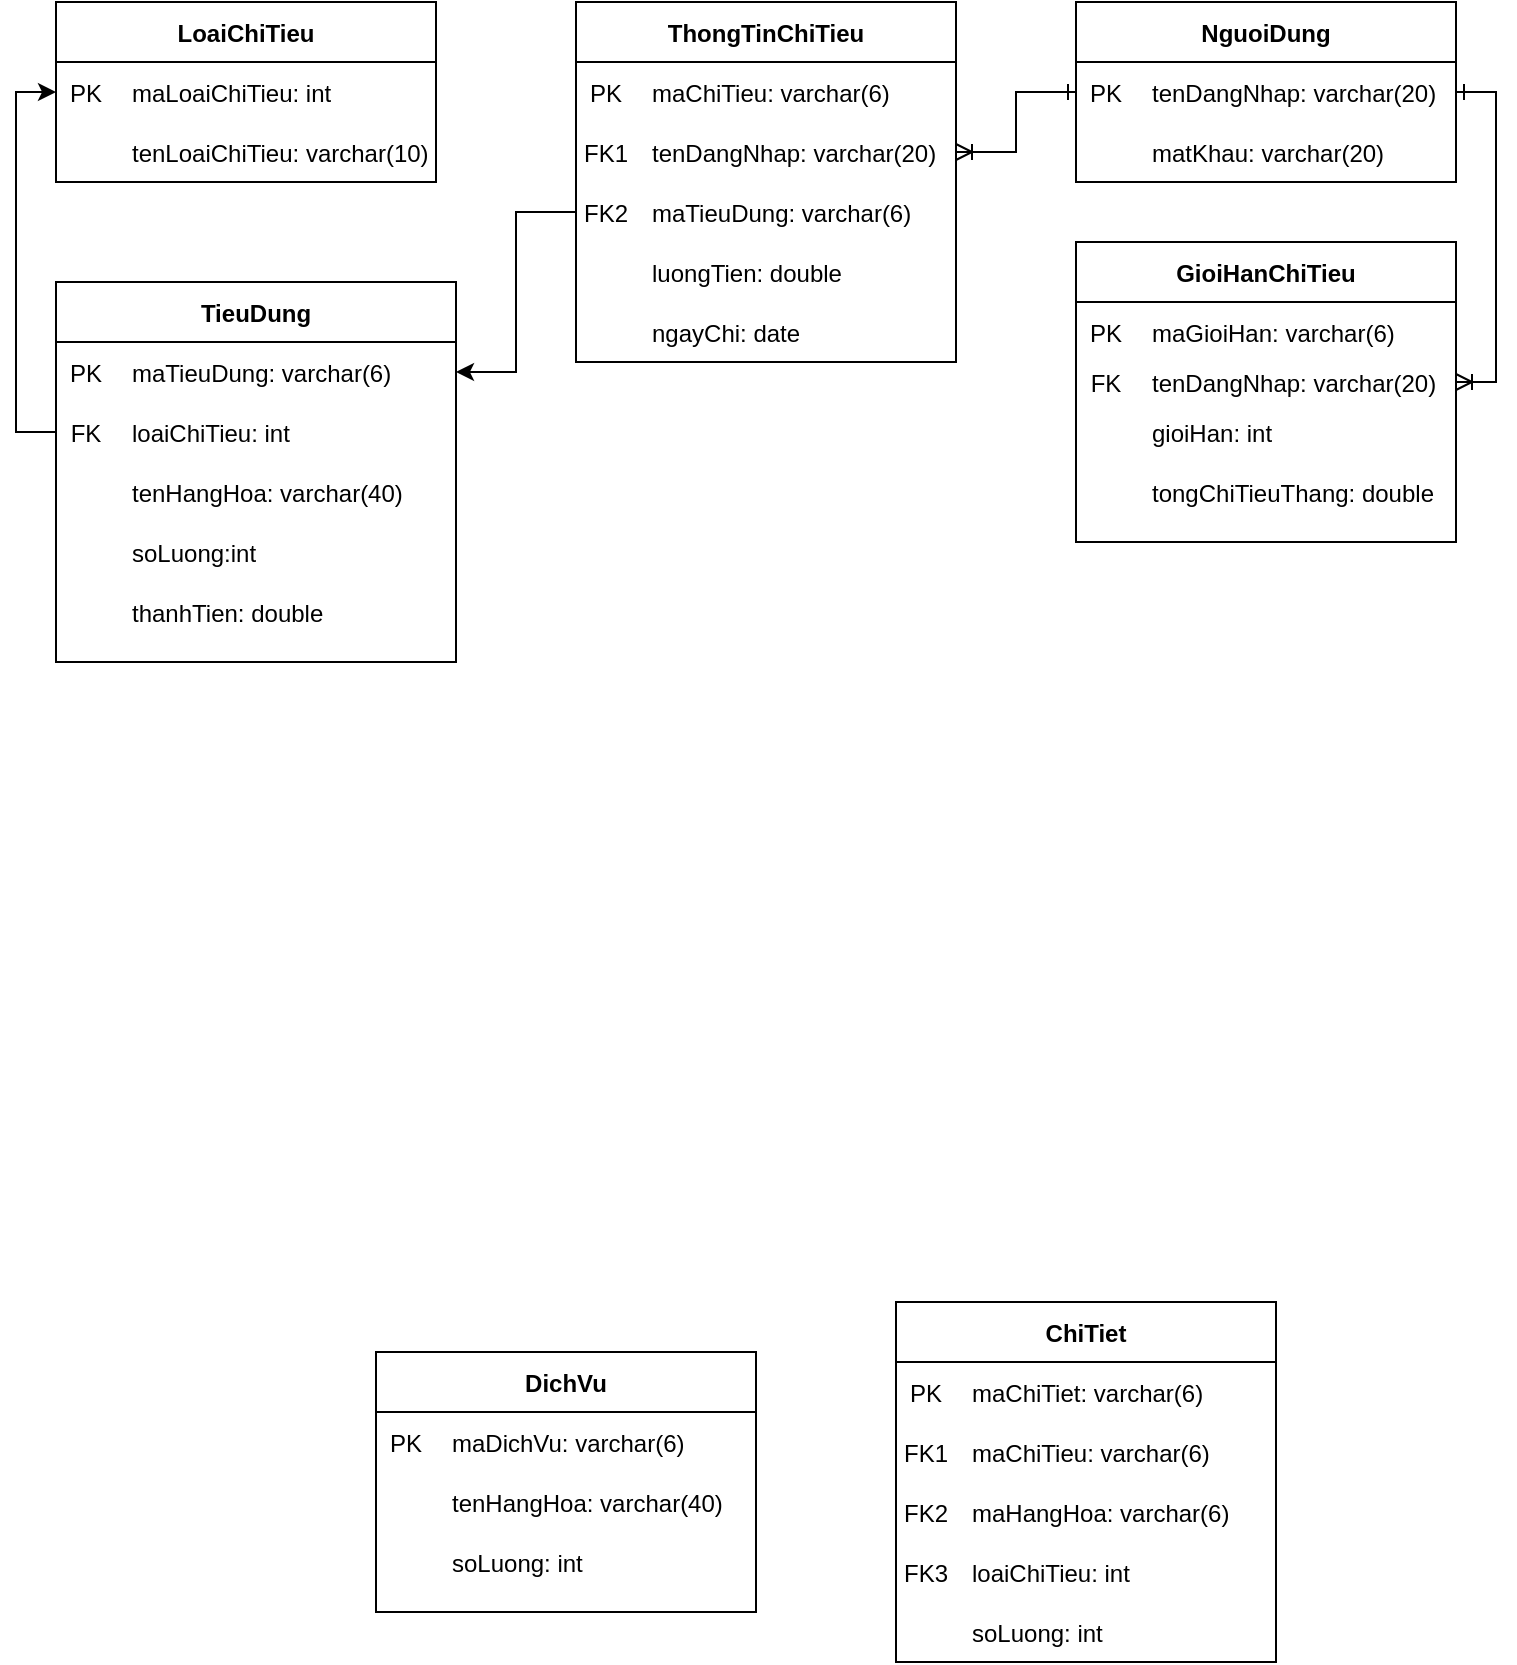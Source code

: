 <mxfile version="14.8.3" type="github">
  <diagram id="VR-ODygkUfoSO74Yr8Xx" name="Page-1">
    <mxGraphModel dx="1038" dy="547" grid="1" gridSize="10" guides="1" tooltips="1" connect="1" arrows="1" fold="1" page="1" pageScale="1" pageWidth="850" pageHeight="1100" math="0" shadow="0">
      <root>
        <mxCell id="0" />
        <mxCell id="1" parent="0" />
        <mxCell id="oDD0gLltnDQnjHgD9TLp-1" style="edgeStyle=orthogonalEdgeStyle;rounded=0;orthogonalLoop=1;jettySize=auto;html=1;exitX=0;exitY=0.5;exitDx=0;exitDy=0;entryX=1;entryY=0.5;entryDx=0;entryDy=0;" parent="1" source="oDD0gLltnDQnjHgD9TLp-9" target="s9KjaStQpw_fc5FkXvaX-8" edge="1">
          <mxGeometry relative="1" as="geometry">
            <mxPoint x="250" y="150" as="sourcePoint" />
            <Array as="points">
              <mxPoint x="300" y="145" />
              <mxPoint x="300" y="225" />
            </Array>
          </mxGeometry>
        </mxCell>
        <mxCell id="f4BnpivnECwvYbk1Jh3D-13" value="ThongTinChiTieu" style="swimlane;fontStyle=1;childLayout=stackLayout;horizontal=1;startSize=30;fillColor=#ffffff;horizontalStack=0;resizeParent=1;resizeParentMax=0;resizeLast=0;collapsible=0;marginBottom=0;swimlaneFillColor=#ffffff;" parent="1" vertex="1">
          <mxGeometry x="330" y="40" width="190" height="180" as="geometry" />
        </mxCell>
        <mxCell id="f4BnpivnECwvYbk1Jh3D-14" value="" style="shape=table;startSize=0;container=1;collapsible=1;childLayout=tableLayout;fixedRows=1;rowLines=0;fontStyle=0;align=center;resizeLast=1;strokeColor=none;fillColor=none;" parent="f4BnpivnECwvYbk1Jh3D-13" vertex="1">
          <mxGeometry y="30" width="190" height="150" as="geometry" />
        </mxCell>
        <mxCell id="f4BnpivnECwvYbk1Jh3D-15" value="" style="shape=partialRectangle;collapsible=0;dropTarget=0;pointerEvents=0;fillColor=none;top=0;left=0;bottom=0;right=0;points=[[0,0.5],[1,0.5]];portConstraint=eastwest;" parent="f4BnpivnECwvYbk1Jh3D-14" vertex="1">
          <mxGeometry width="190" height="30" as="geometry" />
        </mxCell>
        <mxCell id="f4BnpivnECwvYbk1Jh3D-16" value="PK" style="shape=partialRectangle;connectable=0;fillColor=none;top=0;left=0;bottom=0;right=0;editable=1;overflow=hidden;" parent="f4BnpivnECwvYbk1Jh3D-15" vertex="1">
          <mxGeometry width="30" height="30" as="geometry" />
        </mxCell>
        <mxCell id="f4BnpivnECwvYbk1Jh3D-17" value="maChiTieu: varchar(6)" style="shape=partialRectangle;connectable=0;fillColor=none;top=0;left=0;bottom=0;right=0;align=left;spacingLeft=6;overflow=hidden;" parent="f4BnpivnECwvYbk1Jh3D-15" vertex="1">
          <mxGeometry x="30" width="160" height="30" as="geometry" />
        </mxCell>
        <mxCell id="LmDyxs0zEmbeTsylCJnn-1" value="" style="shape=partialRectangle;collapsible=0;dropTarget=0;pointerEvents=0;fillColor=none;top=0;left=0;bottom=0;right=0;points=[[0,0.5],[1,0.5]];portConstraint=eastwest;" parent="f4BnpivnECwvYbk1Jh3D-14" vertex="1">
          <mxGeometry y="30" width="190" height="30" as="geometry" />
        </mxCell>
        <mxCell id="LmDyxs0zEmbeTsylCJnn-2" value="FK1" style="shape=partialRectangle;connectable=0;fillColor=none;top=0;left=0;bottom=0;right=0;editable=1;overflow=hidden;" parent="LmDyxs0zEmbeTsylCJnn-1" vertex="1">
          <mxGeometry width="30" height="30" as="geometry" />
        </mxCell>
        <mxCell id="LmDyxs0zEmbeTsylCJnn-3" value="tenDangNhap: varchar(20)" style="shape=partialRectangle;connectable=0;fillColor=none;top=0;left=0;bottom=0;right=0;align=left;spacingLeft=6;overflow=hidden;" parent="LmDyxs0zEmbeTsylCJnn-1" vertex="1">
          <mxGeometry x="30" width="160" height="30" as="geometry" />
        </mxCell>
        <mxCell id="oDD0gLltnDQnjHgD9TLp-9" value="" style="shape=partialRectangle;collapsible=0;dropTarget=0;pointerEvents=0;fillColor=none;top=0;left=0;bottom=0;right=0;points=[[0,0.5],[1,0.5]];portConstraint=eastwest;" parent="f4BnpivnECwvYbk1Jh3D-14" vertex="1">
          <mxGeometry y="60" width="190" height="30" as="geometry" />
        </mxCell>
        <mxCell id="oDD0gLltnDQnjHgD9TLp-10" value="FK2" style="shape=partialRectangle;connectable=0;fillColor=none;top=0;left=0;bottom=0;right=0;editable=1;overflow=hidden;" parent="oDD0gLltnDQnjHgD9TLp-9" vertex="1">
          <mxGeometry width="30" height="30" as="geometry" />
        </mxCell>
        <mxCell id="oDD0gLltnDQnjHgD9TLp-11" value="maTieuDung: varchar(6)" style="shape=partialRectangle;connectable=0;fillColor=none;top=0;left=0;bottom=0;right=0;align=left;spacingLeft=6;overflow=hidden;" parent="oDD0gLltnDQnjHgD9TLp-9" vertex="1">
          <mxGeometry x="30" width="160" height="30" as="geometry" />
        </mxCell>
        <mxCell id="OzKNHefkbNyly1nDlgn5-34" value="" style="shape=partialRectangle;collapsible=0;dropTarget=0;pointerEvents=0;fillColor=none;top=0;left=0;bottom=0;right=0;points=[[0,0.5],[1,0.5]];portConstraint=eastwest;" parent="f4BnpivnECwvYbk1Jh3D-14" vertex="1">
          <mxGeometry y="90" width="190" height="30" as="geometry" />
        </mxCell>
        <mxCell id="OzKNHefkbNyly1nDlgn5-35" value="" style="shape=partialRectangle;connectable=0;fillColor=none;top=0;left=0;bottom=0;right=0;editable=1;overflow=hidden;" parent="OzKNHefkbNyly1nDlgn5-34" vertex="1">
          <mxGeometry width="30" height="30" as="geometry" />
        </mxCell>
        <mxCell id="OzKNHefkbNyly1nDlgn5-36" value="luongTien: double" style="shape=partialRectangle;connectable=0;fillColor=none;top=0;left=0;bottom=0;right=0;align=left;spacingLeft=6;overflow=hidden;" parent="OzKNHefkbNyly1nDlgn5-34" vertex="1">
          <mxGeometry x="30" width="160" height="30" as="geometry" />
        </mxCell>
        <mxCell id="f4BnpivnECwvYbk1Jh3D-21" value="" style="shape=partialRectangle;collapsible=0;dropTarget=0;pointerEvents=0;fillColor=none;top=0;left=0;bottom=0;right=0;points=[[0,0.5],[1,0.5]];portConstraint=eastwest;" parent="f4BnpivnECwvYbk1Jh3D-14" vertex="1">
          <mxGeometry y="120" width="190" height="30" as="geometry" />
        </mxCell>
        <mxCell id="f4BnpivnECwvYbk1Jh3D-22" value="" style="shape=partialRectangle;connectable=0;fillColor=none;top=0;left=0;bottom=0;right=0;editable=1;overflow=hidden;" parent="f4BnpivnECwvYbk1Jh3D-21" vertex="1">
          <mxGeometry width="30" height="30" as="geometry" />
        </mxCell>
        <mxCell id="f4BnpivnECwvYbk1Jh3D-23" value="ngayChi: date" style="shape=partialRectangle;connectable=0;fillColor=none;top=0;left=0;bottom=0;right=0;align=left;spacingLeft=6;overflow=hidden;" parent="f4BnpivnECwvYbk1Jh3D-21" vertex="1">
          <mxGeometry x="30" width="160" height="30" as="geometry" />
        </mxCell>
        <mxCell id="f4BnpivnECwvYbk1Jh3D-28" value="GioiHanChiTieu" style="swimlane;fontStyle=1;childLayout=stackLayout;horizontal=1;startSize=30;fillColor=#ffffff;horizontalStack=0;resizeParent=1;resizeParentMax=0;resizeLast=0;collapsible=0;marginBottom=0;swimlaneFillColor=#ffffff;" parent="1" vertex="1">
          <mxGeometry x="580" y="160" width="190" height="150" as="geometry" />
        </mxCell>
        <mxCell id="f4BnpivnECwvYbk1Jh3D-29" value="" style="shape=table;startSize=0;container=1;collapsible=1;childLayout=tableLayout;fixedRows=1;rowLines=0;fontStyle=0;align=center;resizeLast=1;strokeColor=none;fillColor=none;" parent="f4BnpivnECwvYbk1Jh3D-28" vertex="1">
          <mxGeometry y="30" width="190" height="120" as="geometry" />
        </mxCell>
        <mxCell id="f4BnpivnECwvYbk1Jh3D-39" value="" style="shape=partialRectangle;collapsible=0;dropTarget=0;pointerEvents=0;fillColor=none;top=0;left=0;bottom=0;right=0;points=[[0,0.5],[1,0.5]];portConstraint=eastwest;" parent="f4BnpivnECwvYbk1Jh3D-29" vertex="1">
          <mxGeometry width="190" height="30" as="geometry" />
        </mxCell>
        <mxCell id="f4BnpivnECwvYbk1Jh3D-40" value="PK" style="shape=partialRectangle;connectable=0;fillColor=none;top=0;left=0;bottom=0;right=0;editable=1;overflow=hidden;" parent="f4BnpivnECwvYbk1Jh3D-39" vertex="1">
          <mxGeometry width="30" height="30" as="geometry" />
        </mxCell>
        <mxCell id="f4BnpivnECwvYbk1Jh3D-41" value="maGioiHan: varchar(6)" style="shape=partialRectangle;connectable=0;fillColor=none;top=0;left=0;bottom=0;right=0;align=left;spacingLeft=6;overflow=hidden;" parent="f4BnpivnECwvYbk1Jh3D-39" vertex="1">
          <mxGeometry x="30" width="160" height="30" as="geometry" />
        </mxCell>
        <mxCell id="eNtft7gW0XElXHNsU6nZ-5" value="" style="shape=partialRectangle;collapsible=0;dropTarget=0;pointerEvents=0;fillColor=none;top=0;left=0;bottom=0;right=0;points=[[0,0.5],[1,0.5]];portConstraint=eastwest;" parent="f4BnpivnECwvYbk1Jh3D-29" vertex="1">
          <mxGeometry y="30" width="190" height="20" as="geometry" />
        </mxCell>
        <mxCell id="eNtft7gW0XElXHNsU6nZ-6" value="FK" style="shape=partialRectangle;connectable=0;fillColor=none;top=0;left=0;bottom=0;right=0;editable=1;overflow=hidden;" parent="eNtft7gW0XElXHNsU6nZ-5" vertex="1">
          <mxGeometry width="30" height="20" as="geometry" />
        </mxCell>
        <mxCell id="eNtft7gW0XElXHNsU6nZ-7" value="tenDangNhap: varchar(20)" style="shape=partialRectangle;connectable=0;fillColor=none;top=0;left=0;bottom=0;right=0;align=left;spacingLeft=6;overflow=hidden;" parent="eNtft7gW0XElXHNsU6nZ-5" vertex="1">
          <mxGeometry x="30" width="160" height="20" as="geometry" />
        </mxCell>
        <mxCell id="eNtft7gW0XElXHNsU6nZ-1" value="" style="shape=partialRectangle;collapsible=0;dropTarget=0;pointerEvents=0;fillColor=none;top=0;left=0;bottom=0;right=0;points=[[0,0.5],[1,0.5]];portConstraint=eastwest;" parent="f4BnpivnECwvYbk1Jh3D-29" vertex="1">
          <mxGeometry y="50" width="190" height="30" as="geometry" />
        </mxCell>
        <mxCell id="eNtft7gW0XElXHNsU6nZ-2" value="" style="shape=partialRectangle;connectable=0;fillColor=none;top=0;left=0;bottom=0;right=0;editable=1;overflow=hidden;" parent="eNtft7gW0XElXHNsU6nZ-1" vertex="1">
          <mxGeometry width="30" height="30" as="geometry" />
        </mxCell>
        <mxCell id="eNtft7gW0XElXHNsU6nZ-3" value="gioiHan: int" style="shape=partialRectangle;connectable=0;fillColor=none;top=0;left=0;bottom=0;right=0;align=left;spacingLeft=6;overflow=hidden;" parent="eNtft7gW0XElXHNsU6nZ-1" vertex="1">
          <mxGeometry x="30" width="160" height="30" as="geometry" />
        </mxCell>
        <mxCell id="s9KjaStQpw_fc5FkXvaX-43" value="" style="shape=partialRectangle;collapsible=0;dropTarget=0;pointerEvents=0;fillColor=none;top=0;left=0;bottom=0;right=0;points=[[0,0.5],[1,0.5]];portConstraint=eastwest;" parent="f4BnpivnECwvYbk1Jh3D-29" vertex="1">
          <mxGeometry y="80" width="190" height="30" as="geometry" />
        </mxCell>
        <mxCell id="s9KjaStQpw_fc5FkXvaX-44" value="" style="shape=partialRectangle;connectable=0;fillColor=none;top=0;left=0;bottom=0;right=0;editable=1;overflow=hidden;" parent="s9KjaStQpw_fc5FkXvaX-43" vertex="1">
          <mxGeometry width="30" height="30" as="geometry" />
        </mxCell>
        <mxCell id="s9KjaStQpw_fc5FkXvaX-45" value="tongChiTieuThang: double" style="shape=partialRectangle;connectable=0;fillColor=none;top=0;left=0;bottom=0;right=0;align=left;spacingLeft=6;overflow=hidden;" parent="s9KjaStQpw_fc5FkXvaX-43" vertex="1">
          <mxGeometry x="30" width="160" height="30" as="geometry" />
        </mxCell>
        <mxCell id="s9KjaStQpw_fc5FkXvaX-6" value="TieuDung" style="swimlane;fontStyle=1;childLayout=stackLayout;horizontal=1;startSize=30;fillColor=#ffffff;horizontalStack=0;resizeParent=1;resizeParentMax=0;resizeLast=0;collapsible=0;marginBottom=0;swimlaneFillColor=#ffffff;" parent="1" vertex="1">
          <mxGeometry x="70" y="180" width="200" height="190" as="geometry" />
        </mxCell>
        <mxCell id="s9KjaStQpw_fc5FkXvaX-7" value="" style="shape=table;startSize=0;container=1;collapsible=1;childLayout=tableLayout;fixedRows=1;rowLines=0;fontStyle=0;align=center;resizeLast=1;strokeColor=none;fillColor=none;" parent="s9KjaStQpw_fc5FkXvaX-6" vertex="1">
          <mxGeometry y="30" width="200" height="160" as="geometry" />
        </mxCell>
        <mxCell id="s9KjaStQpw_fc5FkXvaX-8" value="" style="shape=partialRectangle;collapsible=0;dropTarget=0;pointerEvents=0;fillColor=none;top=0;left=0;bottom=0;right=0;points=[[0,0.5],[1,0.5]];portConstraint=eastwest;" parent="s9KjaStQpw_fc5FkXvaX-7" vertex="1">
          <mxGeometry width="200" height="30" as="geometry" />
        </mxCell>
        <mxCell id="s9KjaStQpw_fc5FkXvaX-9" value="PK" style="shape=partialRectangle;connectable=0;fillColor=none;top=0;left=0;bottom=0;right=0;editable=1;overflow=hidden;" parent="s9KjaStQpw_fc5FkXvaX-8" vertex="1">
          <mxGeometry width="30" height="30" as="geometry" />
        </mxCell>
        <mxCell id="s9KjaStQpw_fc5FkXvaX-10" value="maTieuDung: varchar(6)" style="shape=partialRectangle;connectable=0;fillColor=none;top=0;left=0;bottom=0;right=0;align=left;spacingLeft=6;overflow=hidden;" parent="s9KjaStQpw_fc5FkXvaX-8" vertex="1">
          <mxGeometry x="30" width="170" height="30" as="geometry" />
        </mxCell>
        <mxCell id="oDD0gLltnDQnjHgD9TLp-2" value="" style="shape=partialRectangle;collapsible=0;dropTarget=0;pointerEvents=0;fillColor=none;top=0;left=0;bottom=0;right=0;points=[[0,0.5],[1,0.5]];portConstraint=eastwest;" parent="s9KjaStQpw_fc5FkXvaX-7" vertex="1">
          <mxGeometry y="30" width="200" height="30" as="geometry" />
        </mxCell>
        <mxCell id="oDD0gLltnDQnjHgD9TLp-3" value="FK" style="shape=partialRectangle;connectable=0;fillColor=none;top=0;left=0;bottom=0;right=0;editable=1;overflow=hidden;" parent="oDD0gLltnDQnjHgD9TLp-2" vertex="1">
          <mxGeometry width="30" height="30" as="geometry" />
        </mxCell>
        <mxCell id="oDD0gLltnDQnjHgD9TLp-4" value="loaiChiTieu: int" style="shape=partialRectangle;connectable=0;fillColor=none;top=0;left=0;bottom=0;right=0;align=left;spacingLeft=6;overflow=hidden;" parent="oDD0gLltnDQnjHgD9TLp-2" vertex="1">
          <mxGeometry x="30" width="170" height="30" as="geometry" />
        </mxCell>
        <mxCell id="s9KjaStQpw_fc5FkXvaX-11" value="" style="shape=partialRectangle;collapsible=0;dropTarget=0;pointerEvents=0;fillColor=none;top=0;left=0;bottom=0;right=0;points=[[0,0.5],[1,0.5]];portConstraint=eastwest;" parent="s9KjaStQpw_fc5FkXvaX-7" vertex="1">
          <mxGeometry y="60" width="200" height="30" as="geometry" />
        </mxCell>
        <mxCell id="s9KjaStQpw_fc5FkXvaX-12" value="" style="shape=partialRectangle;connectable=0;fillColor=none;top=0;left=0;bottom=0;right=0;editable=1;overflow=hidden;" parent="s9KjaStQpw_fc5FkXvaX-11" vertex="1">
          <mxGeometry width="30" height="30" as="geometry" />
        </mxCell>
        <mxCell id="s9KjaStQpw_fc5FkXvaX-13" value="tenHangHoa: varchar(40)" style="shape=partialRectangle;connectable=0;fillColor=none;top=0;left=0;bottom=0;right=0;align=left;spacingLeft=6;overflow=hidden;" parent="s9KjaStQpw_fc5FkXvaX-11" vertex="1">
          <mxGeometry x="30" width="170" height="30" as="geometry" />
        </mxCell>
        <mxCell id="s9KjaStQpw_fc5FkXvaX-23" value="" style="shape=partialRectangle;collapsible=0;dropTarget=0;pointerEvents=0;fillColor=none;top=0;left=0;bottom=0;right=0;points=[[0,0.5],[1,0.5]];portConstraint=eastwest;" parent="s9KjaStQpw_fc5FkXvaX-7" vertex="1">
          <mxGeometry y="90" width="200" height="30" as="geometry" />
        </mxCell>
        <mxCell id="s9KjaStQpw_fc5FkXvaX-24" value="" style="shape=partialRectangle;connectable=0;fillColor=none;top=0;left=0;bottom=0;right=0;editable=1;overflow=hidden;" parent="s9KjaStQpw_fc5FkXvaX-23" vertex="1">
          <mxGeometry width="30" height="30" as="geometry" />
        </mxCell>
        <mxCell id="s9KjaStQpw_fc5FkXvaX-25" value="soLuong:int " style="shape=partialRectangle;connectable=0;fillColor=none;top=0;left=0;bottom=0;right=0;align=left;spacingLeft=6;overflow=hidden;" parent="s9KjaStQpw_fc5FkXvaX-23" vertex="1">
          <mxGeometry x="30" width="170" height="30" as="geometry" />
        </mxCell>
        <mxCell id="oDD0gLltnDQnjHgD9TLp-5" value="" style="shape=partialRectangle;collapsible=0;dropTarget=0;pointerEvents=0;fillColor=none;top=0;left=0;bottom=0;right=0;points=[[0,0.5],[1,0.5]];portConstraint=eastwest;" parent="s9KjaStQpw_fc5FkXvaX-7" vertex="1">
          <mxGeometry y="120" width="200" height="30" as="geometry" />
        </mxCell>
        <mxCell id="oDD0gLltnDQnjHgD9TLp-6" value="" style="shape=partialRectangle;connectable=0;fillColor=none;top=0;left=0;bottom=0;right=0;editable=1;overflow=hidden;" parent="oDD0gLltnDQnjHgD9TLp-5" vertex="1">
          <mxGeometry width="30" height="30" as="geometry" />
        </mxCell>
        <mxCell id="oDD0gLltnDQnjHgD9TLp-7" value="thanhTien: double" style="shape=partialRectangle;connectable=0;fillColor=none;top=0;left=0;bottom=0;right=0;align=left;spacingLeft=6;overflow=hidden;" parent="oDD0gLltnDQnjHgD9TLp-5" vertex="1">
          <mxGeometry x="30" width="170" height="30" as="geometry" />
        </mxCell>
        <mxCell id="s9KjaStQpw_fc5FkXvaX-26" value="ChiTiet" style="swimlane;fontStyle=1;childLayout=stackLayout;horizontal=1;startSize=30;fillColor=#ffffff;horizontalStack=0;resizeParent=1;resizeParentMax=0;resizeLast=0;collapsible=0;marginBottom=0;swimlaneFillColor=#ffffff;" parent="1" vertex="1">
          <mxGeometry x="490" y="690" width="190" height="180" as="geometry" />
        </mxCell>
        <mxCell id="s9KjaStQpw_fc5FkXvaX-27" value="" style="shape=table;startSize=0;container=1;collapsible=1;childLayout=tableLayout;fixedRows=1;rowLines=0;fontStyle=0;align=center;resizeLast=1;strokeColor=none;fillColor=none;" parent="s9KjaStQpw_fc5FkXvaX-26" vertex="1">
          <mxGeometry y="30" width="190" height="150" as="geometry" />
        </mxCell>
        <mxCell id="s9KjaStQpw_fc5FkXvaX-37" value="" style="shape=partialRectangle;collapsible=0;dropTarget=0;pointerEvents=0;fillColor=none;top=0;left=0;bottom=0;right=0;points=[[0,0.5],[1,0.5]];portConstraint=eastwest;" parent="s9KjaStQpw_fc5FkXvaX-27" vertex="1">
          <mxGeometry width="190" height="30" as="geometry" />
        </mxCell>
        <mxCell id="s9KjaStQpw_fc5FkXvaX-38" value="PK" style="shape=partialRectangle;connectable=0;fillColor=none;top=0;left=0;bottom=0;right=0;editable=1;overflow=hidden;" parent="s9KjaStQpw_fc5FkXvaX-37" vertex="1">
          <mxGeometry width="30" height="30" as="geometry" />
        </mxCell>
        <mxCell id="s9KjaStQpw_fc5FkXvaX-39" value="maChiTiet: varchar(6)" style="shape=partialRectangle;connectable=0;fillColor=none;top=0;left=0;bottom=0;right=0;align=left;spacingLeft=6;overflow=hidden;" parent="s9KjaStQpw_fc5FkXvaX-37" vertex="1">
          <mxGeometry x="30" width="160" height="30" as="geometry" />
        </mxCell>
        <mxCell id="s9KjaStQpw_fc5FkXvaX-28" value="" style="shape=partialRectangle;collapsible=0;dropTarget=0;pointerEvents=0;fillColor=none;top=0;left=0;bottom=0;right=0;points=[[0,0.5],[1,0.5]];portConstraint=eastwest;" parent="s9KjaStQpw_fc5FkXvaX-27" vertex="1">
          <mxGeometry y="30" width="190" height="30" as="geometry" />
        </mxCell>
        <mxCell id="s9KjaStQpw_fc5FkXvaX-29" value="FK1" style="shape=partialRectangle;connectable=0;fillColor=none;top=0;left=0;bottom=0;right=0;editable=1;overflow=hidden;" parent="s9KjaStQpw_fc5FkXvaX-28" vertex="1">
          <mxGeometry width="30" height="30" as="geometry" />
        </mxCell>
        <mxCell id="s9KjaStQpw_fc5FkXvaX-30" value="maChiTieu: varchar(6)" style="shape=partialRectangle;connectable=0;fillColor=none;top=0;left=0;bottom=0;right=0;align=left;spacingLeft=6;overflow=hidden;" parent="s9KjaStQpw_fc5FkXvaX-28" vertex="1">
          <mxGeometry x="30" width="160" height="30" as="geometry" />
        </mxCell>
        <mxCell id="s9KjaStQpw_fc5FkXvaX-31" value="" style="shape=partialRectangle;collapsible=0;dropTarget=0;pointerEvents=0;fillColor=none;top=0;left=0;bottom=0;right=0;points=[[0,0.5],[1,0.5]];portConstraint=eastwest;" parent="s9KjaStQpw_fc5FkXvaX-27" vertex="1">
          <mxGeometry y="60" width="190" height="30" as="geometry" />
        </mxCell>
        <mxCell id="s9KjaStQpw_fc5FkXvaX-32" value="FK2" style="shape=partialRectangle;connectable=0;fillColor=none;top=0;left=0;bottom=0;right=0;editable=1;overflow=hidden;" parent="s9KjaStQpw_fc5FkXvaX-31" vertex="1">
          <mxGeometry width="30" height="30" as="geometry" />
        </mxCell>
        <mxCell id="s9KjaStQpw_fc5FkXvaX-33" value="maHangHoa: varchar(6)" style="shape=partialRectangle;connectable=0;fillColor=none;top=0;left=0;bottom=0;right=0;align=left;spacingLeft=6;overflow=hidden;" parent="s9KjaStQpw_fc5FkXvaX-31" vertex="1">
          <mxGeometry x="30" width="160" height="30" as="geometry" />
        </mxCell>
        <mxCell id="s9KjaStQpw_fc5FkXvaX-34" value="" style="shape=partialRectangle;collapsible=0;dropTarget=0;pointerEvents=0;fillColor=none;top=0;left=0;bottom=0;right=0;points=[[0,0.5],[1,0.5]];portConstraint=eastwest;" parent="s9KjaStQpw_fc5FkXvaX-27" vertex="1">
          <mxGeometry y="90" width="190" height="30" as="geometry" />
        </mxCell>
        <mxCell id="s9KjaStQpw_fc5FkXvaX-35" value="FK3" style="shape=partialRectangle;connectable=0;fillColor=none;top=0;left=0;bottom=0;right=0;editable=1;overflow=hidden;" parent="s9KjaStQpw_fc5FkXvaX-34" vertex="1">
          <mxGeometry width="30" height="30" as="geometry" />
        </mxCell>
        <mxCell id="s9KjaStQpw_fc5FkXvaX-36" value="loaiChiTieu: int" style="shape=partialRectangle;connectable=0;fillColor=none;top=0;left=0;bottom=0;right=0;align=left;spacingLeft=6;overflow=hidden;" parent="s9KjaStQpw_fc5FkXvaX-34" vertex="1">
          <mxGeometry x="30" width="160" height="30" as="geometry" />
        </mxCell>
        <mxCell id="OzKNHefkbNyly1nDlgn5-50" value="" style="shape=partialRectangle;collapsible=0;dropTarget=0;pointerEvents=0;fillColor=none;top=0;left=0;bottom=0;right=0;points=[[0,0.5],[1,0.5]];portConstraint=eastwest;" parent="s9KjaStQpw_fc5FkXvaX-27" vertex="1">
          <mxGeometry y="120" width="190" height="30" as="geometry" />
        </mxCell>
        <mxCell id="OzKNHefkbNyly1nDlgn5-51" value="" style="shape=partialRectangle;connectable=0;fillColor=none;top=0;left=0;bottom=0;right=0;editable=1;overflow=hidden;" parent="OzKNHefkbNyly1nDlgn5-50" vertex="1">
          <mxGeometry width="30" height="30" as="geometry" />
        </mxCell>
        <mxCell id="OzKNHefkbNyly1nDlgn5-52" value="soLuong: int" style="shape=partialRectangle;connectable=0;fillColor=none;top=0;left=0;bottom=0;right=0;align=left;spacingLeft=6;overflow=hidden;" parent="OzKNHefkbNyly1nDlgn5-50" vertex="1">
          <mxGeometry x="30" width="160" height="30" as="geometry" />
        </mxCell>
        <mxCell id="LmDyxs0zEmbeTsylCJnn-4" style="edgeStyle=orthogonalEdgeStyle;rounded=0;orthogonalLoop=1;jettySize=auto;html=1;endArrow=ERoneToMany;endFill=0;startArrow=ERone;startFill=0;" parent="1" source="HENZzOLhb7SUWAy93AVi-1" target="LmDyxs0zEmbeTsylCJnn-1" edge="1">
          <mxGeometry relative="1" as="geometry" />
        </mxCell>
        <mxCell id="HENZzOLhb7SUWAy93AVi-1" value="NguoiDung" style="swimlane;fontStyle=1;childLayout=stackLayout;horizontal=1;startSize=30;fillColor=#ffffff;horizontalStack=0;resizeParent=1;resizeParentMax=0;resizeLast=0;collapsible=0;marginBottom=0;swimlaneFillColor=#ffffff;" parent="1" vertex="1">
          <mxGeometry x="580" y="40" width="190" height="90" as="geometry" />
        </mxCell>
        <mxCell id="HENZzOLhb7SUWAy93AVi-2" value="" style="shape=table;startSize=0;container=1;collapsible=1;childLayout=tableLayout;fixedRows=1;rowLines=0;fontStyle=0;align=center;resizeLast=1;strokeColor=none;fillColor=none;" parent="HENZzOLhb7SUWAy93AVi-1" vertex="1">
          <mxGeometry y="30" width="190" height="60" as="geometry" />
        </mxCell>
        <mxCell id="HENZzOLhb7SUWAy93AVi-3" value="" style="shape=partialRectangle;collapsible=0;dropTarget=0;pointerEvents=0;fillColor=none;top=0;left=0;bottom=0;right=0;points=[[0,0.5],[1,0.5]];portConstraint=eastwest;" parent="HENZzOLhb7SUWAy93AVi-2" vertex="1">
          <mxGeometry width="190" height="30" as="geometry" />
        </mxCell>
        <mxCell id="HENZzOLhb7SUWAy93AVi-4" value="PK" style="shape=partialRectangle;connectable=0;fillColor=none;top=0;left=0;bottom=0;right=0;editable=1;overflow=hidden;" parent="HENZzOLhb7SUWAy93AVi-3" vertex="1">
          <mxGeometry width="30" height="30" as="geometry" />
        </mxCell>
        <mxCell id="HENZzOLhb7SUWAy93AVi-5" value="tenDangNhap: varchar(20)" style="shape=partialRectangle;connectable=0;fillColor=none;top=0;left=0;bottom=0;right=0;align=left;spacingLeft=6;overflow=hidden;" parent="HENZzOLhb7SUWAy93AVi-3" vertex="1">
          <mxGeometry x="30" width="160" height="30" as="geometry" />
        </mxCell>
        <mxCell id="HENZzOLhb7SUWAy93AVi-6" value="" style="shape=partialRectangle;collapsible=0;dropTarget=0;pointerEvents=0;fillColor=none;top=0;left=0;bottom=0;right=0;points=[[0,0.5],[1,0.5]];portConstraint=eastwest;" parent="HENZzOLhb7SUWAy93AVi-2" vertex="1">
          <mxGeometry y="30" width="190" height="30" as="geometry" />
        </mxCell>
        <mxCell id="HENZzOLhb7SUWAy93AVi-7" value="" style="shape=partialRectangle;connectable=0;fillColor=none;top=0;left=0;bottom=0;right=0;editable=1;overflow=hidden;" parent="HENZzOLhb7SUWAy93AVi-6" vertex="1">
          <mxGeometry width="30" height="30" as="geometry" />
        </mxCell>
        <mxCell id="HENZzOLhb7SUWAy93AVi-8" value="matKhau: varchar(20)" style="shape=partialRectangle;connectable=0;fillColor=none;top=0;left=0;bottom=0;right=0;align=left;spacingLeft=6;overflow=hidden;" parent="HENZzOLhb7SUWAy93AVi-6" vertex="1">
          <mxGeometry x="30" width="160" height="30" as="geometry" />
        </mxCell>
        <mxCell id="LmDyxs0zEmbeTsylCJnn-5" style="edgeStyle=orthogonalEdgeStyle;rounded=0;orthogonalLoop=1;jettySize=auto;html=1;startArrow=ERone;startFill=0;endArrow=ERoneToMany;endFill=0;" parent="1" source="HENZzOLhb7SUWAy93AVi-3" target="eNtft7gW0XElXHNsU6nZ-5" edge="1">
          <mxGeometry relative="1" as="geometry">
            <Array as="points">
              <mxPoint x="790" y="85" />
              <mxPoint x="790" y="230" />
            </Array>
          </mxGeometry>
        </mxCell>
        <mxCell id="OzKNHefkbNyly1nDlgn5-37" value="DichVu" style="swimlane;fontStyle=1;childLayout=stackLayout;horizontal=1;startSize=30;fillColor=#ffffff;horizontalStack=0;resizeParent=1;resizeParentMax=0;resizeLast=0;collapsible=0;marginBottom=0;swimlaneFillColor=#ffffff;" parent="1" vertex="1">
          <mxGeometry x="230" y="715" width="190" height="130" as="geometry" />
        </mxCell>
        <mxCell id="OzKNHefkbNyly1nDlgn5-38" value="" style="shape=table;startSize=0;container=1;collapsible=1;childLayout=tableLayout;fixedRows=1;rowLines=0;fontStyle=0;align=center;resizeLast=1;strokeColor=none;fillColor=none;" parent="OzKNHefkbNyly1nDlgn5-37" vertex="1">
          <mxGeometry y="30" width="190" height="100" as="geometry" />
        </mxCell>
        <mxCell id="OzKNHefkbNyly1nDlgn5-39" value="" style="shape=partialRectangle;collapsible=0;dropTarget=0;pointerEvents=0;fillColor=none;top=0;left=0;bottom=0;right=0;points=[[0,0.5],[1,0.5]];portConstraint=eastwest;" parent="OzKNHefkbNyly1nDlgn5-38" vertex="1">
          <mxGeometry width="190" height="30" as="geometry" />
        </mxCell>
        <mxCell id="OzKNHefkbNyly1nDlgn5-40" value="PK" style="shape=partialRectangle;connectable=0;fillColor=none;top=0;left=0;bottom=0;right=0;editable=1;overflow=hidden;" parent="OzKNHefkbNyly1nDlgn5-39" vertex="1">
          <mxGeometry width="30" height="30" as="geometry" />
        </mxCell>
        <mxCell id="OzKNHefkbNyly1nDlgn5-41" value="maDichVu: varchar(6)" style="shape=partialRectangle;connectable=0;fillColor=none;top=0;left=0;bottom=0;right=0;align=left;spacingLeft=6;overflow=hidden;" parent="OzKNHefkbNyly1nDlgn5-39" vertex="1">
          <mxGeometry x="30" width="160" height="30" as="geometry" />
        </mxCell>
        <mxCell id="OzKNHefkbNyly1nDlgn5-42" value="" style="shape=partialRectangle;collapsible=0;dropTarget=0;pointerEvents=0;fillColor=none;top=0;left=0;bottom=0;right=0;points=[[0,0.5],[1,0.5]];portConstraint=eastwest;" parent="OzKNHefkbNyly1nDlgn5-38" vertex="1">
          <mxGeometry y="30" width="190" height="30" as="geometry" />
        </mxCell>
        <mxCell id="OzKNHefkbNyly1nDlgn5-43" value="" style="shape=partialRectangle;connectable=0;fillColor=none;top=0;left=0;bottom=0;right=0;editable=1;overflow=hidden;" parent="OzKNHefkbNyly1nDlgn5-42" vertex="1">
          <mxGeometry width="30" height="30" as="geometry" />
        </mxCell>
        <mxCell id="OzKNHefkbNyly1nDlgn5-44" value="tenHangHoa: varchar(40)" style="shape=partialRectangle;connectable=0;fillColor=none;top=0;left=0;bottom=0;right=0;align=left;spacingLeft=6;overflow=hidden;" parent="OzKNHefkbNyly1nDlgn5-42" vertex="1">
          <mxGeometry x="30" width="160" height="30" as="geometry" />
        </mxCell>
        <mxCell id="OzKNHefkbNyly1nDlgn5-45" value="" style="shape=partialRectangle;collapsible=0;dropTarget=0;pointerEvents=0;fillColor=none;top=0;left=0;bottom=0;right=0;points=[[0,0.5],[1,0.5]];portConstraint=eastwest;" parent="OzKNHefkbNyly1nDlgn5-38" vertex="1">
          <mxGeometry y="60" width="190" height="30" as="geometry" />
        </mxCell>
        <mxCell id="OzKNHefkbNyly1nDlgn5-46" value="" style="shape=partialRectangle;connectable=0;fillColor=none;top=0;left=0;bottom=0;right=0;editable=1;overflow=hidden;" parent="OzKNHefkbNyly1nDlgn5-45" vertex="1">
          <mxGeometry width="30" height="30" as="geometry" />
        </mxCell>
        <mxCell id="OzKNHefkbNyly1nDlgn5-47" value="soLuong: int" style="shape=partialRectangle;connectable=0;fillColor=none;top=0;left=0;bottom=0;right=0;align=left;spacingLeft=6;overflow=hidden;" parent="OzKNHefkbNyly1nDlgn5-45" vertex="1">
          <mxGeometry x="30" width="160" height="30" as="geometry" />
        </mxCell>
        <mxCell id="OzKNHefkbNyly1nDlgn5-53" value="LoaiChiTieu" style="swimlane;fontStyle=1;childLayout=stackLayout;horizontal=1;startSize=30;fillColor=#ffffff;horizontalStack=0;resizeParent=1;resizeParentMax=0;resizeLast=0;collapsible=0;marginBottom=0;swimlaneFillColor=#ffffff;" parent="1" vertex="1">
          <mxGeometry x="70" y="40" width="190" height="90" as="geometry" />
        </mxCell>
        <mxCell id="OzKNHefkbNyly1nDlgn5-54" value="" style="shape=table;startSize=0;container=1;collapsible=1;childLayout=tableLayout;fixedRows=1;rowLines=0;fontStyle=0;align=center;resizeLast=1;strokeColor=none;fillColor=none;" parent="OzKNHefkbNyly1nDlgn5-53" vertex="1">
          <mxGeometry y="30" width="190" height="60" as="geometry" />
        </mxCell>
        <mxCell id="OzKNHefkbNyly1nDlgn5-55" value="" style="shape=partialRectangle;collapsible=0;dropTarget=0;pointerEvents=0;fillColor=none;top=0;left=0;bottom=0;right=0;points=[[0,0.5],[1,0.5]];portConstraint=eastwest;" parent="OzKNHefkbNyly1nDlgn5-54" vertex="1">
          <mxGeometry width="190" height="30" as="geometry" />
        </mxCell>
        <mxCell id="OzKNHefkbNyly1nDlgn5-56" value="PK" style="shape=partialRectangle;connectable=0;fillColor=none;top=0;left=0;bottom=0;right=0;editable=1;overflow=hidden;" parent="OzKNHefkbNyly1nDlgn5-55" vertex="1">
          <mxGeometry width="30" height="30" as="geometry" />
        </mxCell>
        <mxCell id="OzKNHefkbNyly1nDlgn5-57" value="maLoaiChiTieu: int" style="shape=partialRectangle;connectable=0;fillColor=none;top=0;left=0;bottom=0;right=0;align=left;spacingLeft=6;overflow=hidden;" parent="OzKNHefkbNyly1nDlgn5-55" vertex="1">
          <mxGeometry x="30" width="160" height="30" as="geometry" />
        </mxCell>
        <mxCell id="OzKNHefkbNyly1nDlgn5-58" value="" style="shape=partialRectangle;collapsible=0;dropTarget=0;pointerEvents=0;fillColor=none;top=0;left=0;bottom=0;right=0;points=[[0,0.5],[1,0.5]];portConstraint=eastwest;" parent="OzKNHefkbNyly1nDlgn5-54" vertex="1">
          <mxGeometry y="30" width="190" height="30" as="geometry" />
        </mxCell>
        <mxCell id="OzKNHefkbNyly1nDlgn5-59" value="" style="shape=partialRectangle;connectable=0;fillColor=none;top=0;left=0;bottom=0;right=0;editable=1;overflow=hidden;" parent="OzKNHefkbNyly1nDlgn5-58" vertex="1">
          <mxGeometry width="30" height="30" as="geometry" />
        </mxCell>
        <mxCell id="OzKNHefkbNyly1nDlgn5-60" value="tenLoaiChiTieu: varchar(10)" style="shape=partialRectangle;connectable=0;fillColor=none;top=0;left=0;bottom=0;right=0;align=left;spacingLeft=6;overflow=hidden;" parent="OzKNHefkbNyly1nDlgn5-58" vertex="1">
          <mxGeometry x="30" width="160" height="30" as="geometry" />
        </mxCell>
        <mxCell id="oDD0gLltnDQnjHgD9TLp-8" style="edgeStyle=orthogonalEdgeStyle;rounded=0;orthogonalLoop=1;jettySize=auto;html=1;" parent="1" source="oDD0gLltnDQnjHgD9TLp-2" target="OzKNHefkbNyly1nDlgn5-53" edge="1">
          <mxGeometry relative="1" as="geometry">
            <Array as="points">
              <mxPoint x="50" y="255" />
              <mxPoint x="50" y="85" />
            </Array>
          </mxGeometry>
        </mxCell>
      </root>
    </mxGraphModel>
  </diagram>
</mxfile>
